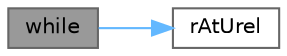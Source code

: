 digraph "while"
{
 // LATEX_PDF_SIZE
  bgcolor="transparent";
  edge [fontname=Helvetica,fontsize=10,labelfontname=Helvetica,labelfontsize=10];
  node [fontname=Helvetica,fontsize=10,shape=box,height=0.2,width=0.4];
  rankdir="LR";
  Node1 [id="Node000001",label="while",height=0.2,width=0.4,color="gray40", fillcolor="grey60", style="filled", fontcolor="black",tooltip=" "];
  Node1 -> Node2 [id="edge1_Node000001_Node000002",color="steelblue1",style="solid",tooltip=" "];
  Node2 [id="Node000002",label="rAtUrel",height=0.2,width=0.4,color="grey40", fillcolor="white", style="filled",URL="$incompressible_2pimpleFoam_2SRFPimpleFoam_2pEqn_8H.html#a68dfde9b0014448c105da5d33e052b7d",tooltip=" "];
}
